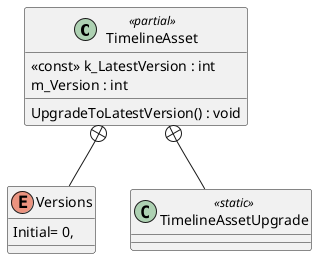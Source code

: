 @startuml
class TimelineAsset <<partial>> {
    <<const>> k_LatestVersion : int
    m_Version : int
    UpgradeToLatestVersion() : void
}
enum Versions {
    Initial= 0,
}
class TimelineAssetUpgrade <<static>> {
}
TimelineAsset +-- Versions
TimelineAsset +-- TimelineAssetUpgrade
@enduml
